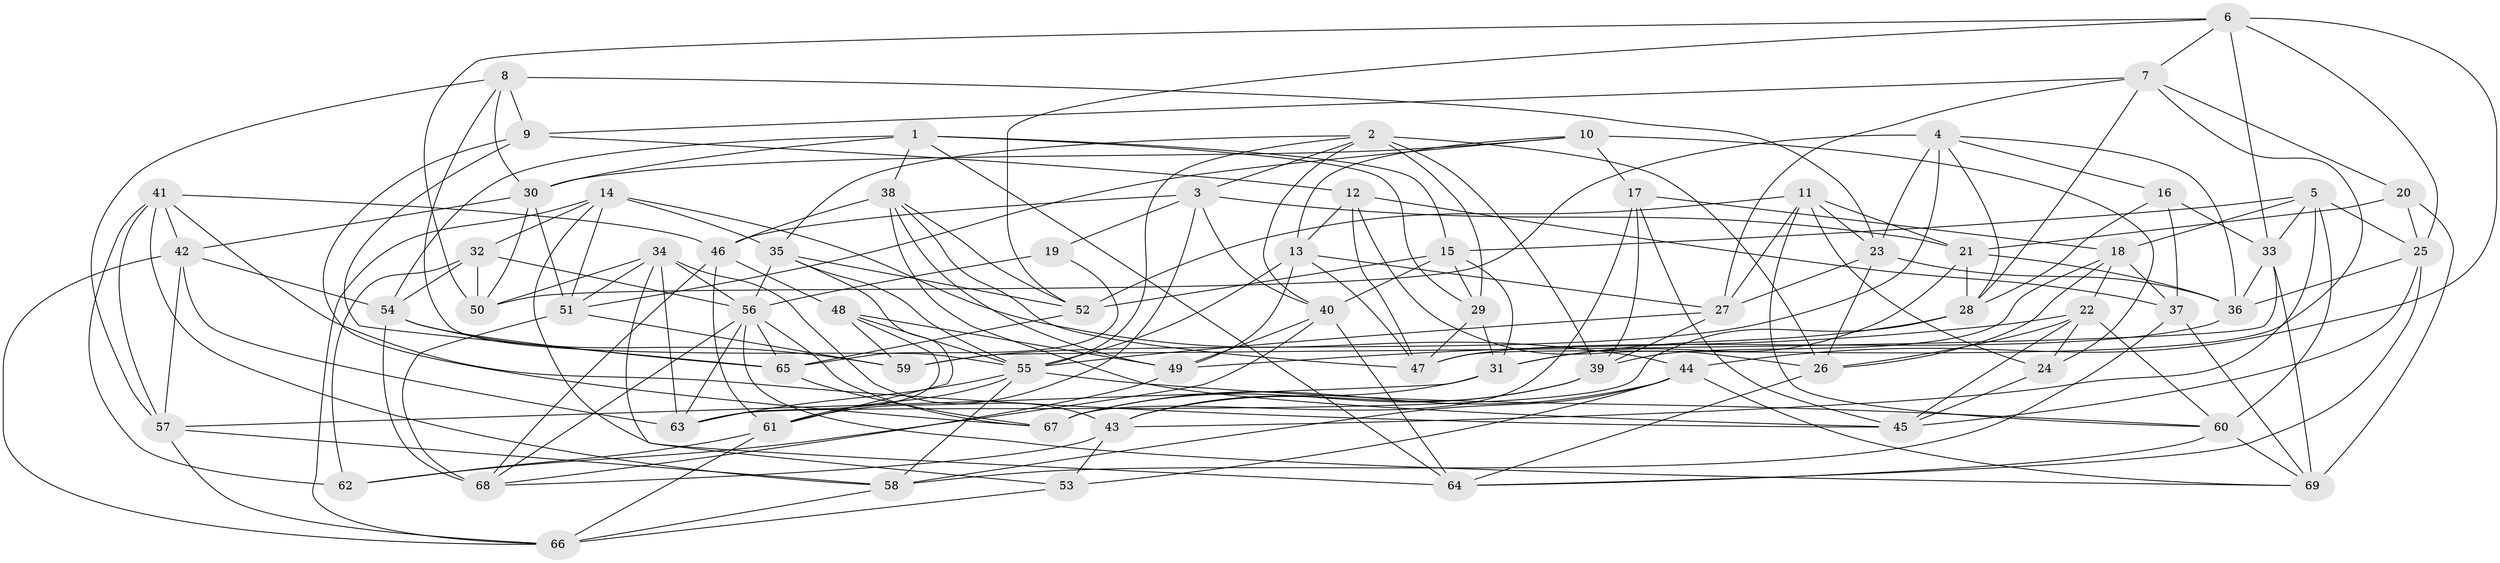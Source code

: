 // original degree distribution, {4: 1.0}
// Generated by graph-tools (version 1.1) at 2025/26/03/09/25 03:26:50]
// undirected, 69 vertices, 199 edges
graph export_dot {
graph [start="1"]
  node [color=gray90,style=filled];
  1;
  2;
  3;
  4;
  5;
  6;
  7;
  8;
  9;
  10;
  11;
  12;
  13;
  14;
  15;
  16;
  17;
  18;
  19;
  20;
  21;
  22;
  23;
  24;
  25;
  26;
  27;
  28;
  29;
  30;
  31;
  32;
  33;
  34;
  35;
  36;
  37;
  38;
  39;
  40;
  41;
  42;
  43;
  44;
  45;
  46;
  47;
  48;
  49;
  50;
  51;
  52;
  53;
  54;
  55;
  56;
  57;
  58;
  59;
  60;
  61;
  62;
  63;
  64;
  65;
  66;
  67;
  68;
  69;
  1 -- 15 [weight=1.0];
  1 -- 29 [weight=1.0];
  1 -- 30 [weight=1.0];
  1 -- 38 [weight=1.0];
  1 -- 54 [weight=1.0];
  1 -- 64 [weight=1.0];
  2 -- 3 [weight=1.0];
  2 -- 26 [weight=1.0];
  2 -- 29 [weight=2.0];
  2 -- 35 [weight=1.0];
  2 -- 39 [weight=1.0];
  2 -- 40 [weight=1.0];
  2 -- 55 [weight=1.0];
  3 -- 19 [weight=1.0];
  3 -- 21 [weight=1.0];
  3 -- 40 [weight=1.0];
  3 -- 46 [weight=1.0];
  3 -- 61 [weight=1.0];
  4 -- 16 [weight=1.0];
  4 -- 23 [weight=1.0];
  4 -- 28 [weight=1.0];
  4 -- 36 [weight=1.0];
  4 -- 50 [weight=1.0];
  4 -- 59 [weight=1.0];
  5 -- 15 [weight=1.0];
  5 -- 18 [weight=1.0];
  5 -- 25 [weight=1.0];
  5 -- 33 [weight=1.0];
  5 -- 43 [weight=1.0];
  5 -- 60 [weight=1.0];
  6 -- 7 [weight=1.0];
  6 -- 25 [weight=1.0];
  6 -- 33 [weight=1.0];
  6 -- 44 [weight=1.0];
  6 -- 50 [weight=1.0];
  6 -- 52 [weight=1.0];
  7 -- 9 [weight=1.0];
  7 -- 20 [weight=1.0];
  7 -- 27 [weight=1.0];
  7 -- 28 [weight=1.0];
  7 -- 47 [weight=1.0];
  8 -- 9 [weight=2.0];
  8 -- 23 [weight=1.0];
  8 -- 30 [weight=1.0];
  8 -- 55 [weight=1.0];
  8 -- 57 [weight=1.0];
  9 -- 12 [weight=1.0];
  9 -- 65 [weight=1.0];
  9 -- 67 [weight=1.0];
  10 -- 13 [weight=1.0];
  10 -- 17 [weight=2.0];
  10 -- 24 [weight=1.0];
  10 -- 30 [weight=1.0];
  10 -- 51 [weight=1.0];
  11 -- 21 [weight=1.0];
  11 -- 23 [weight=1.0];
  11 -- 24 [weight=1.0];
  11 -- 27 [weight=1.0];
  11 -- 52 [weight=1.0];
  11 -- 60 [weight=1.0];
  12 -- 13 [weight=1.0];
  12 -- 26 [weight=1.0];
  12 -- 37 [weight=2.0];
  12 -- 47 [weight=1.0];
  13 -- 27 [weight=1.0];
  13 -- 47 [weight=1.0];
  13 -- 49 [weight=1.0];
  13 -- 55 [weight=1.0];
  14 -- 32 [weight=1.0];
  14 -- 35 [weight=1.0];
  14 -- 44 [weight=1.0];
  14 -- 51 [weight=1.0];
  14 -- 64 [weight=1.0];
  14 -- 66 [weight=1.0];
  15 -- 29 [weight=1.0];
  15 -- 31 [weight=1.0];
  15 -- 40 [weight=1.0];
  15 -- 52 [weight=1.0];
  16 -- 28 [weight=1.0];
  16 -- 33 [weight=1.0];
  16 -- 37 [weight=1.0];
  17 -- 18 [weight=1.0];
  17 -- 39 [weight=1.0];
  17 -- 45 [weight=1.0];
  17 -- 67 [weight=1.0];
  18 -- 22 [weight=1.0];
  18 -- 26 [weight=1.0];
  18 -- 37 [weight=1.0];
  18 -- 39 [weight=1.0];
  19 -- 56 [weight=2.0];
  19 -- 65 [weight=1.0];
  20 -- 21 [weight=1.0];
  20 -- 25 [weight=1.0];
  20 -- 69 [weight=1.0];
  21 -- 28 [weight=1.0];
  21 -- 31 [weight=1.0];
  21 -- 36 [weight=1.0];
  22 -- 24 [weight=1.0];
  22 -- 26 [weight=1.0];
  22 -- 45 [weight=1.0];
  22 -- 49 [weight=1.0];
  22 -- 60 [weight=1.0];
  23 -- 26 [weight=1.0];
  23 -- 27 [weight=1.0];
  23 -- 36 [weight=1.0];
  24 -- 45 [weight=1.0];
  25 -- 36 [weight=1.0];
  25 -- 45 [weight=1.0];
  25 -- 64 [weight=1.0];
  26 -- 64 [weight=1.0];
  27 -- 39 [weight=1.0];
  27 -- 55 [weight=1.0];
  28 -- 31 [weight=1.0];
  28 -- 63 [weight=1.0];
  29 -- 31 [weight=1.0];
  29 -- 47 [weight=1.0];
  30 -- 42 [weight=1.0];
  30 -- 50 [weight=1.0];
  30 -- 51 [weight=1.0];
  31 -- 43 [weight=1.0];
  31 -- 57 [weight=1.0];
  32 -- 50 [weight=2.0];
  32 -- 54 [weight=1.0];
  32 -- 56 [weight=1.0];
  32 -- 62 [weight=1.0];
  33 -- 36 [weight=1.0];
  33 -- 59 [weight=1.0];
  33 -- 69 [weight=1.0];
  34 -- 43 [weight=1.0];
  34 -- 50 [weight=1.0];
  34 -- 51 [weight=1.0];
  34 -- 53 [weight=1.0];
  34 -- 56 [weight=1.0];
  34 -- 63 [weight=1.0];
  35 -- 52 [weight=1.0];
  35 -- 55 [weight=1.0];
  35 -- 56 [weight=1.0];
  35 -- 61 [weight=1.0];
  36 -- 47 [weight=1.0];
  37 -- 58 [weight=1.0];
  37 -- 69 [weight=1.0];
  38 -- 45 [weight=1.0];
  38 -- 46 [weight=1.0];
  38 -- 47 [weight=1.0];
  38 -- 49 [weight=1.0];
  38 -- 52 [weight=1.0];
  39 -- 43 [weight=1.0];
  39 -- 67 [weight=1.0];
  40 -- 49 [weight=1.0];
  40 -- 62 [weight=1.0];
  40 -- 64 [weight=1.0];
  41 -- 42 [weight=1.0];
  41 -- 45 [weight=1.0];
  41 -- 46 [weight=1.0];
  41 -- 57 [weight=1.0];
  41 -- 58 [weight=1.0];
  41 -- 62 [weight=1.0];
  42 -- 54 [weight=1.0];
  42 -- 57 [weight=1.0];
  42 -- 63 [weight=1.0];
  42 -- 66 [weight=1.0];
  43 -- 53 [weight=1.0];
  43 -- 68 [weight=1.0];
  44 -- 53 [weight=1.0];
  44 -- 58 [weight=1.0];
  44 -- 67 [weight=1.0];
  44 -- 69 [weight=1.0];
  46 -- 48 [weight=1.0];
  46 -- 61 [weight=1.0];
  46 -- 68 [weight=1.0];
  48 -- 49 [weight=1.0];
  48 -- 55 [weight=1.0];
  48 -- 59 [weight=2.0];
  48 -- 63 [weight=1.0];
  49 -- 68 [weight=1.0];
  51 -- 59 [weight=1.0];
  51 -- 68 [weight=1.0];
  52 -- 65 [weight=1.0];
  53 -- 66 [weight=1.0];
  54 -- 59 [weight=1.0];
  54 -- 65 [weight=1.0];
  54 -- 68 [weight=1.0];
  55 -- 58 [weight=1.0];
  55 -- 60 [weight=1.0];
  55 -- 61 [weight=1.0];
  55 -- 63 [weight=1.0];
  56 -- 63 [weight=1.0];
  56 -- 65 [weight=1.0];
  56 -- 67 [weight=1.0];
  56 -- 68 [weight=1.0];
  56 -- 69 [weight=1.0];
  57 -- 58 [weight=1.0];
  57 -- 66 [weight=1.0];
  58 -- 66 [weight=1.0];
  60 -- 64 [weight=1.0];
  60 -- 69 [weight=1.0];
  61 -- 62 [weight=1.0];
  61 -- 66 [weight=1.0];
  65 -- 67 [weight=1.0];
}
